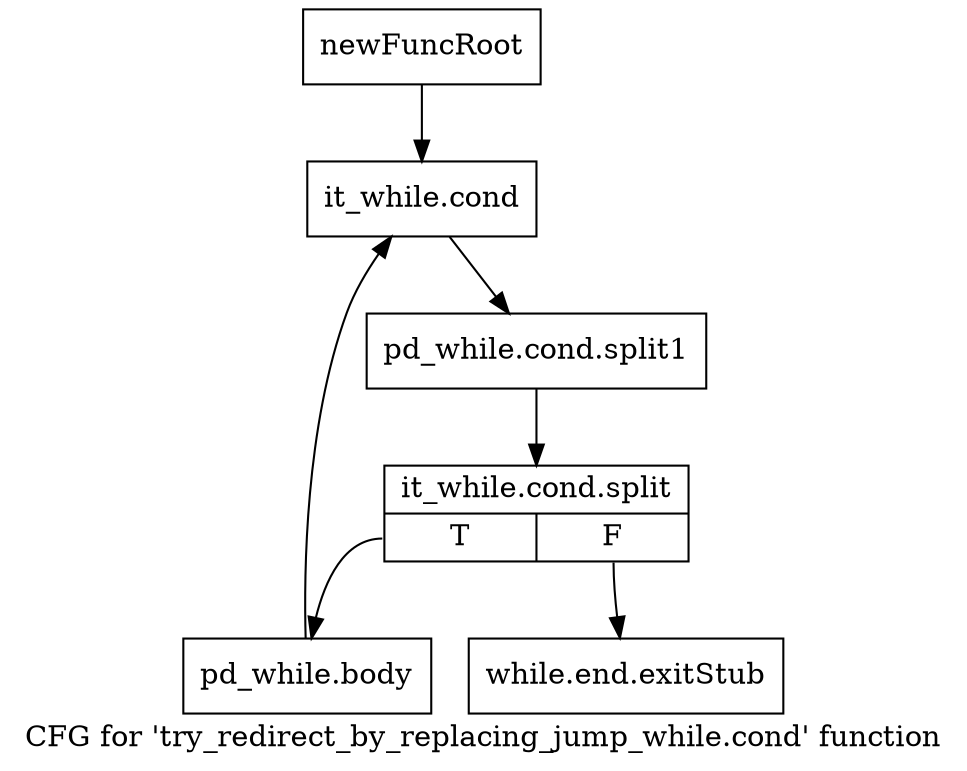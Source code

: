 digraph "CFG for 'try_redirect_by_replacing_jump_while.cond' function" {
	label="CFG for 'try_redirect_by_replacing_jump_while.cond' function";

	Node0xa5bf550 [shape=record,label="{newFuncRoot}"];
	Node0xa5bf550 -> Node0xa5bf5f0;
	Node0xa5bf5a0 [shape=record,label="{while.end.exitStub}"];
	Node0xa5bf5f0 [shape=record,label="{it_while.cond}"];
	Node0xa5bf5f0 -> Node0xf28bce0;
	Node0xf28bce0 [shape=record,label="{pd_while.cond.split1}"];
	Node0xf28bce0 -> Node0xf1f8560;
	Node0xf1f8560 [shape=record,label="{it_while.cond.split|{<s0>T|<s1>F}}"];
	Node0xf1f8560:s0 -> Node0xa5bf640;
	Node0xf1f8560:s1 -> Node0xa5bf5a0;
	Node0xa5bf640 [shape=record,label="{pd_while.body}"];
	Node0xa5bf640 -> Node0xa5bf5f0;
}
